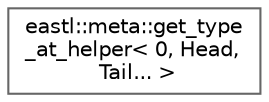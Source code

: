 digraph "类继承关系图"
{
 // LATEX_PDF_SIZE
  bgcolor="transparent";
  edge [fontname=Helvetica,fontsize=10,labelfontname=Helvetica,labelfontsize=10];
  node [fontname=Helvetica,fontsize=10,shape=box,height=0.2,width=0.4];
  rankdir="LR";
  Node0 [id="Node000000",label="eastl::meta::get_type\l_at_helper\< 0, Head,\l Tail... \>",height=0.2,width=0.4,color="grey40", fillcolor="white", style="filled",URL="$structeastl_1_1meta_1_1get__type__at__helper_3_010_00_01_head_00_01_tail_8_8_8_01_4.html",tooltip=" "];
}
